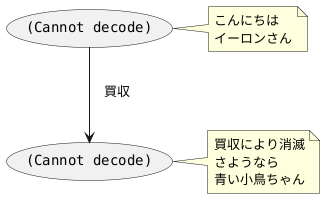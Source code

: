 @startuml
(<img src="fig2025040619.png">) as sns1
note right: 買収により消滅\nさようなら\n青い小鳥ちゃん
(<img src="fig2025040620.png">) as sns2
note right: こんにちは\nイーロンさん
sns2 --> sns1 : 　買収
@enduml
